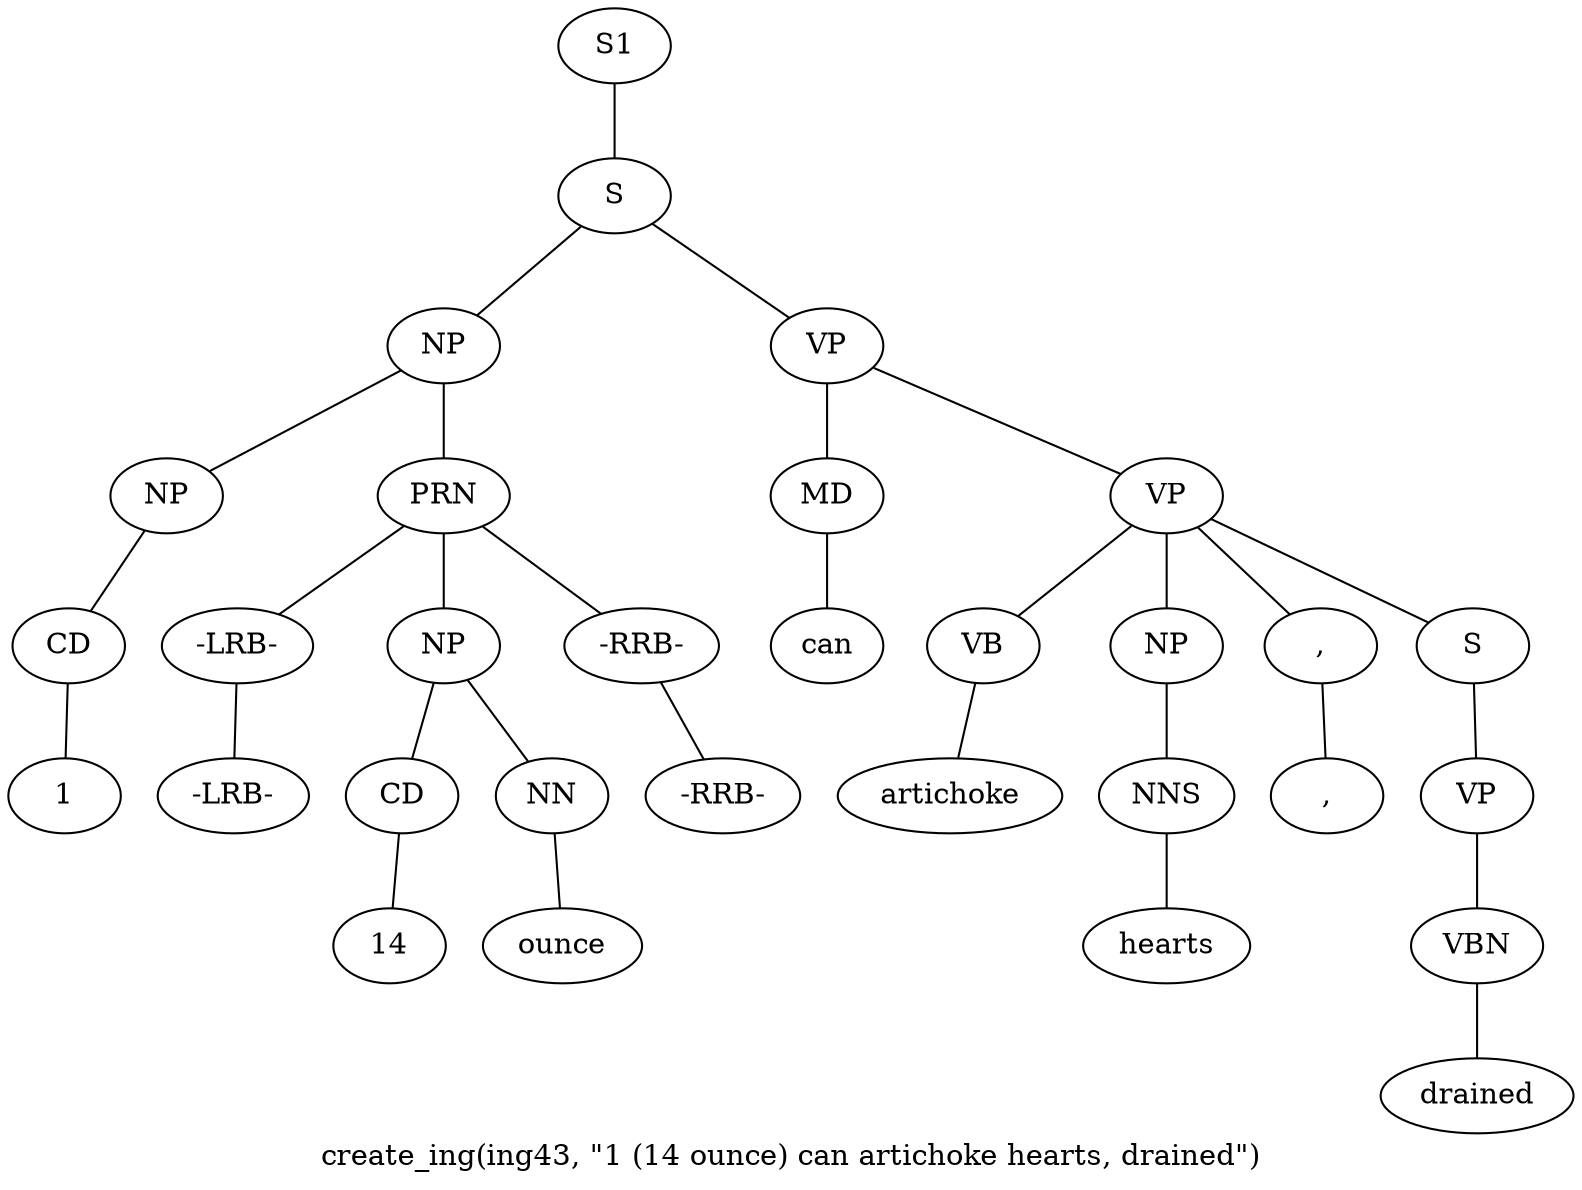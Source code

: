graph SyntaxGraph {
	label = "create_ing(ing43, \"1 (14 ounce) can artichoke hearts, drained\")";
	Node0 [label="S1"];
	Node1 [label="S"];
	Node2 [label="NP"];
	Node3 [label="NP"];
	Node4 [label="CD"];
	Node5 [label="1"];
	Node6 [label="PRN"];
	Node7 [label="-LRB-"];
	Node8 [label="-LRB-"];
	Node9 [label="NP"];
	Node10 [label="CD"];
	Node11 [label="14"];
	Node12 [label="NN"];
	Node13 [label="ounce"];
	Node14 [label="-RRB-"];
	Node15 [label="-RRB-"];
	Node16 [label="VP"];
	Node17 [label="MD"];
	Node18 [label="can"];
	Node19 [label="VP"];
	Node20 [label="VB"];
	Node21 [label="artichoke"];
	Node22 [label="NP"];
	Node23 [label="NNS"];
	Node24 [label="hearts"];
	Node25 [label=","];
	Node26 [label=","];
	Node27 [label="S"];
	Node28 [label="VP"];
	Node29 [label="VBN"];
	Node30 [label="drained"];

	Node0 -- Node1;
	Node1 -- Node2;
	Node1 -- Node16;
	Node2 -- Node3;
	Node2 -- Node6;
	Node3 -- Node4;
	Node4 -- Node5;
	Node6 -- Node7;
	Node6 -- Node9;
	Node6 -- Node14;
	Node7 -- Node8;
	Node9 -- Node10;
	Node9 -- Node12;
	Node10 -- Node11;
	Node12 -- Node13;
	Node14 -- Node15;
	Node16 -- Node17;
	Node16 -- Node19;
	Node17 -- Node18;
	Node19 -- Node20;
	Node19 -- Node22;
	Node19 -- Node25;
	Node19 -- Node27;
	Node20 -- Node21;
	Node22 -- Node23;
	Node23 -- Node24;
	Node25 -- Node26;
	Node27 -- Node28;
	Node28 -- Node29;
	Node29 -- Node30;
}